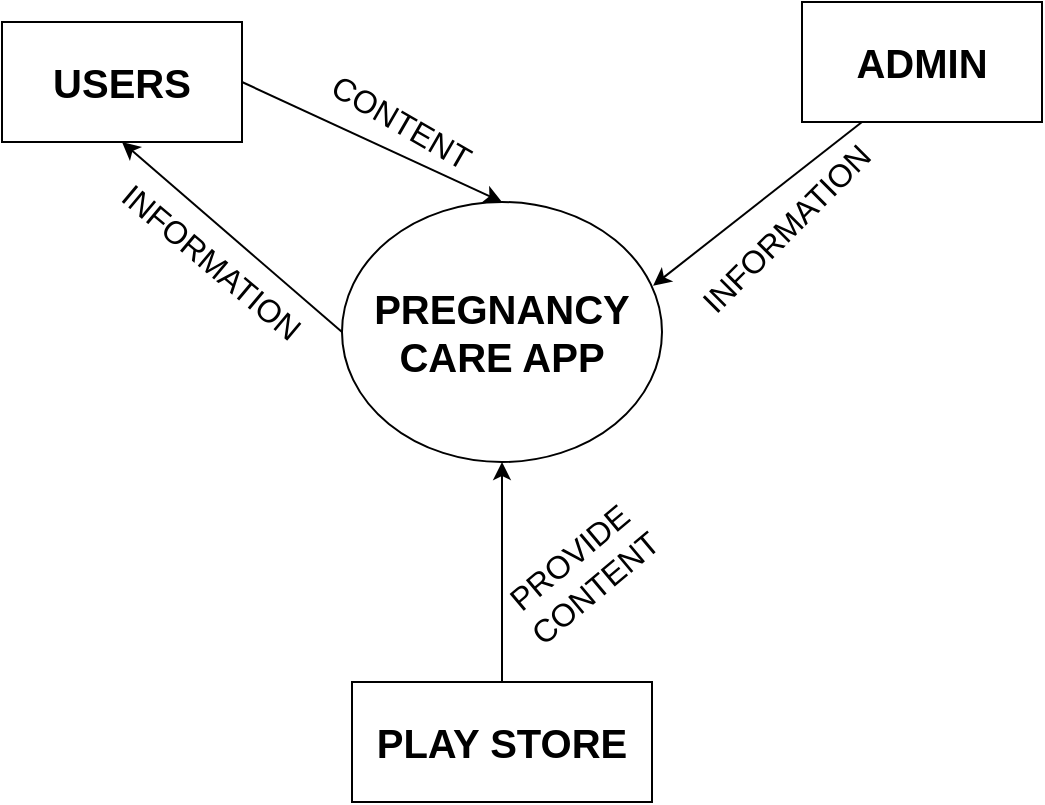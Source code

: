 <mxfile version="12.6.7" type="github"><diagram id="mgmRQGgAz5vUpyPY3OFc" name="Page-1"><mxGraphModel dx="1038" dy="580" grid="1" gridSize="10" guides="1" tooltips="1" connect="1" arrows="1" fold="1" page="1" pageScale="1" pageWidth="850" pageHeight="1100" math="0" shadow="0"><root><mxCell id="0"/><mxCell id="1" parent="0"/><mxCell id="yxztp_H3pfoOLkOceIsg-1" value="&lt;font style=&quot;font-size: 20px&quot;&gt;&lt;b&gt;USERS&lt;/b&gt;&lt;/font&gt;" style="rounded=0;whiteSpace=wrap;html=1;" vertex="1" parent="1"><mxGeometry x="190" y="343" width="120" height="60" as="geometry"/></mxCell><mxCell id="yxztp_H3pfoOLkOceIsg-2" value="&lt;b&gt;&lt;font style=&quot;font-size: 20px&quot;&gt;ADMIN&lt;/font&gt;&lt;/b&gt;" style="rounded=0;whiteSpace=wrap;html=1;" vertex="1" parent="1"><mxGeometry x="590" y="333" width="120" height="60" as="geometry"/></mxCell><mxCell id="yxztp_H3pfoOLkOceIsg-3" value="&lt;b&gt;&lt;font style=&quot;font-size: 20px&quot;&gt;PLAY STORE&lt;/font&gt;&lt;/b&gt;" style="rounded=0;whiteSpace=wrap;html=1;" vertex="1" parent="1"><mxGeometry x="365" y="673" width="150" height="60" as="geometry"/></mxCell><mxCell id="yxztp_H3pfoOLkOceIsg-4" value="&lt;b&gt;&lt;font style=&quot;font-size: 20px&quot;&gt;PREGNANCY CARE APP&lt;/font&gt;&lt;/b&gt;" style="ellipse;whiteSpace=wrap;html=1;" vertex="1" parent="1"><mxGeometry x="360" y="433" width="160" height="130" as="geometry"/></mxCell><mxCell id="yxztp_H3pfoOLkOceIsg-6" value="" style="endArrow=classic;html=1;exitX=0;exitY=0.5;exitDx=0;exitDy=0;" edge="1" parent="1" source="yxztp_H3pfoOLkOceIsg-4"><mxGeometry width="50" height="50" relative="1" as="geometry"><mxPoint x="200" y="453" as="sourcePoint"/><mxPoint x="250" y="403" as="targetPoint"/></mxGeometry></mxCell><mxCell id="yxztp_H3pfoOLkOceIsg-7" value="&lt;font style=&quot;font-size: 16px&quot;&gt;INFORMATION&lt;/font&gt;" style="text;html=1;strokeColor=none;fillColor=none;align=center;verticalAlign=middle;whiteSpace=wrap;rounded=0;rotation=40;" vertex="1" parent="1"><mxGeometry x="230" y="453" width="130" height="20" as="geometry"/></mxCell><mxCell id="yxztp_H3pfoOLkOceIsg-8" value="" style="endArrow=classic;html=1;entryX=0.5;entryY=0;entryDx=0;entryDy=0;exitX=1;exitY=0.5;exitDx=0;exitDy=0;" edge="1" parent="1" source="yxztp_H3pfoOLkOceIsg-1" target="yxztp_H3pfoOLkOceIsg-4"><mxGeometry width="50" height="50" relative="1" as="geometry"><mxPoint x="310" y="383" as="sourcePoint"/><mxPoint x="360" y="333" as="targetPoint"/></mxGeometry></mxCell><mxCell id="yxztp_H3pfoOLkOceIsg-9" value="&lt;font style=&quot;font-size: 16px&quot;&gt;CONTENT&lt;/font&gt;" style="text;html=1;strokeColor=none;fillColor=none;align=center;verticalAlign=middle;whiteSpace=wrap;rounded=0;rotation=30;" vertex="1" parent="1"><mxGeometry x="340" y="383" width="100" height="20" as="geometry"/></mxCell><mxCell id="yxztp_H3pfoOLkOceIsg-10" value="" style="endArrow=classic;html=1;entryX=0.972;entryY=0.322;entryDx=0;entryDy=0;entryPerimeter=0;exitX=0.25;exitY=1;exitDx=0;exitDy=0;" edge="1" parent="1" source="yxztp_H3pfoOLkOceIsg-2" target="yxztp_H3pfoOLkOceIsg-4"><mxGeometry width="50" height="50" relative="1" as="geometry"><mxPoint x="550" y="453" as="sourcePoint"/><mxPoint x="600" y="403" as="targetPoint"/></mxGeometry></mxCell><mxCell id="yxztp_H3pfoOLkOceIsg-11" value="&lt;font style=&quot;font-size: 16px&quot;&gt;INFORMATION&lt;/font&gt;" style="text;html=1;strokeColor=none;fillColor=none;align=center;verticalAlign=middle;whiteSpace=wrap;rounded=0;rotation=-45;" vertex="1" parent="1"><mxGeometry x="520" y="433" width="124.27" height="25.77" as="geometry"/></mxCell><mxCell id="yxztp_H3pfoOLkOceIsg-12" value="" style="endArrow=classic;html=1;exitX=0.5;exitY=0;exitDx=0;exitDy=0;entryX=0.5;entryY=1;entryDx=0;entryDy=0;" edge="1" parent="1" source="yxztp_H3pfoOLkOceIsg-3" target="yxztp_H3pfoOLkOceIsg-4"><mxGeometry width="50" height="50" relative="1" as="geometry"><mxPoint x="400" y="613" as="sourcePoint"/><mxPoint x="450" y="563" as="targetPoint"/></mxGeometry></mxCell><mxCell id="yxztp_H3pfoOLkOceIsg-13" value="&lt;font style=&quot;font-size: 16px&quot;&gt;PROVIDE CONTENT&lt;/font&gt;" style="text;html=1;strokeColor=none;fillColor=none;align=center;verticalAlign=middle;whiteSpace=wrap;rounded=0;rotation=-40;" vertex="1" parent="1"><mxGeometry x="430" y="593" width="100.36" height="50" as="geometry"/></mxCell></root></mxGraphModel></diagram></mxfile>